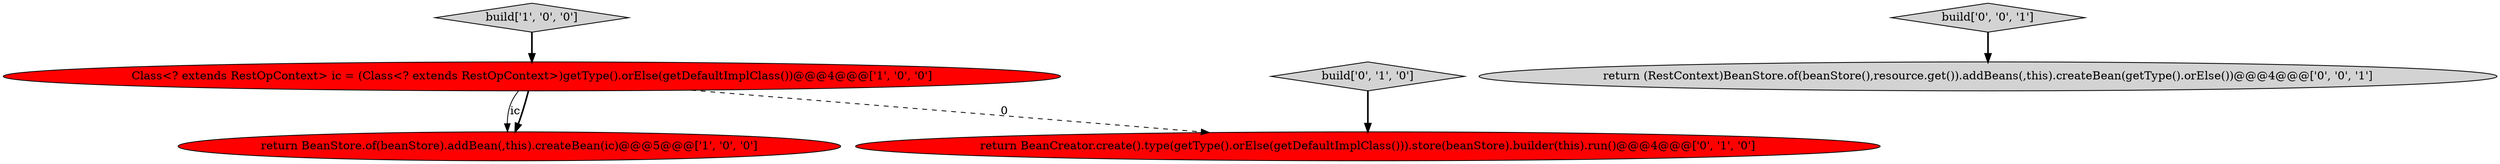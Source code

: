 digraph {
0 [style = filled, label = "build['1', '0', '0']", fillcolor = lightgray, shape = diamond image = "AAA0AAABBB1BBB"];
1 [style = filled, label = "return BeanStore.of(beanStore).addBean(,this).createBean(ic)@@@5@@@['1', '0', '0']", fillcolor = red, shape = ellipse image = "AAA1AAABBB1BBB"];
4 [style = filled, label = "build['0', '1', '0']", fillcolor = lightgray, shape = diamond image = "AAA0AAABBB2BBB"];
2 [style = filled, label = "Class<? extends RestOpContext> ic = (Class<? extends RestOpContext>)getType().orElse(getDefaultImplClass())@@@4@@@['1', '0', '0']", fillcolor = red, shape = ellipse image = "AAA1AAABBB1BBB"];
6 [style = filled, label = "build['0', '0', '1']", fillcolor = lightgray, shape = diamond image = "AAA0AAABBB3BBB"];
3 [style = filled, label = "return BeanCreator.create().type(getType().orElse(getDefaultImplClass())).store(beanStore).builder(this).run()@@@4@@@['0', '1', '0']", fillcolor = red, shape = ellipse image = "AAA1AAABBB2BBB"];
5 [style = filled, label = "return (RestContext)BeanStore.of(beanStore(),resource.get()).addBeans(,this).createBean(getType().orElse())@@@4@@@['0', '0', '1']", fillcolor = lightgray, shape = ellipse image = "AAA0AAABBB3BBB"];
4->3 [style = bold, label=""];
6->5 [style = bold, label=""];
2->1 [style = solid, label="ic"];
2->3 [style = dashed, label="0"];
2->1 [style = bold, label=""];
0->2 [style = bold, label=""];
}
